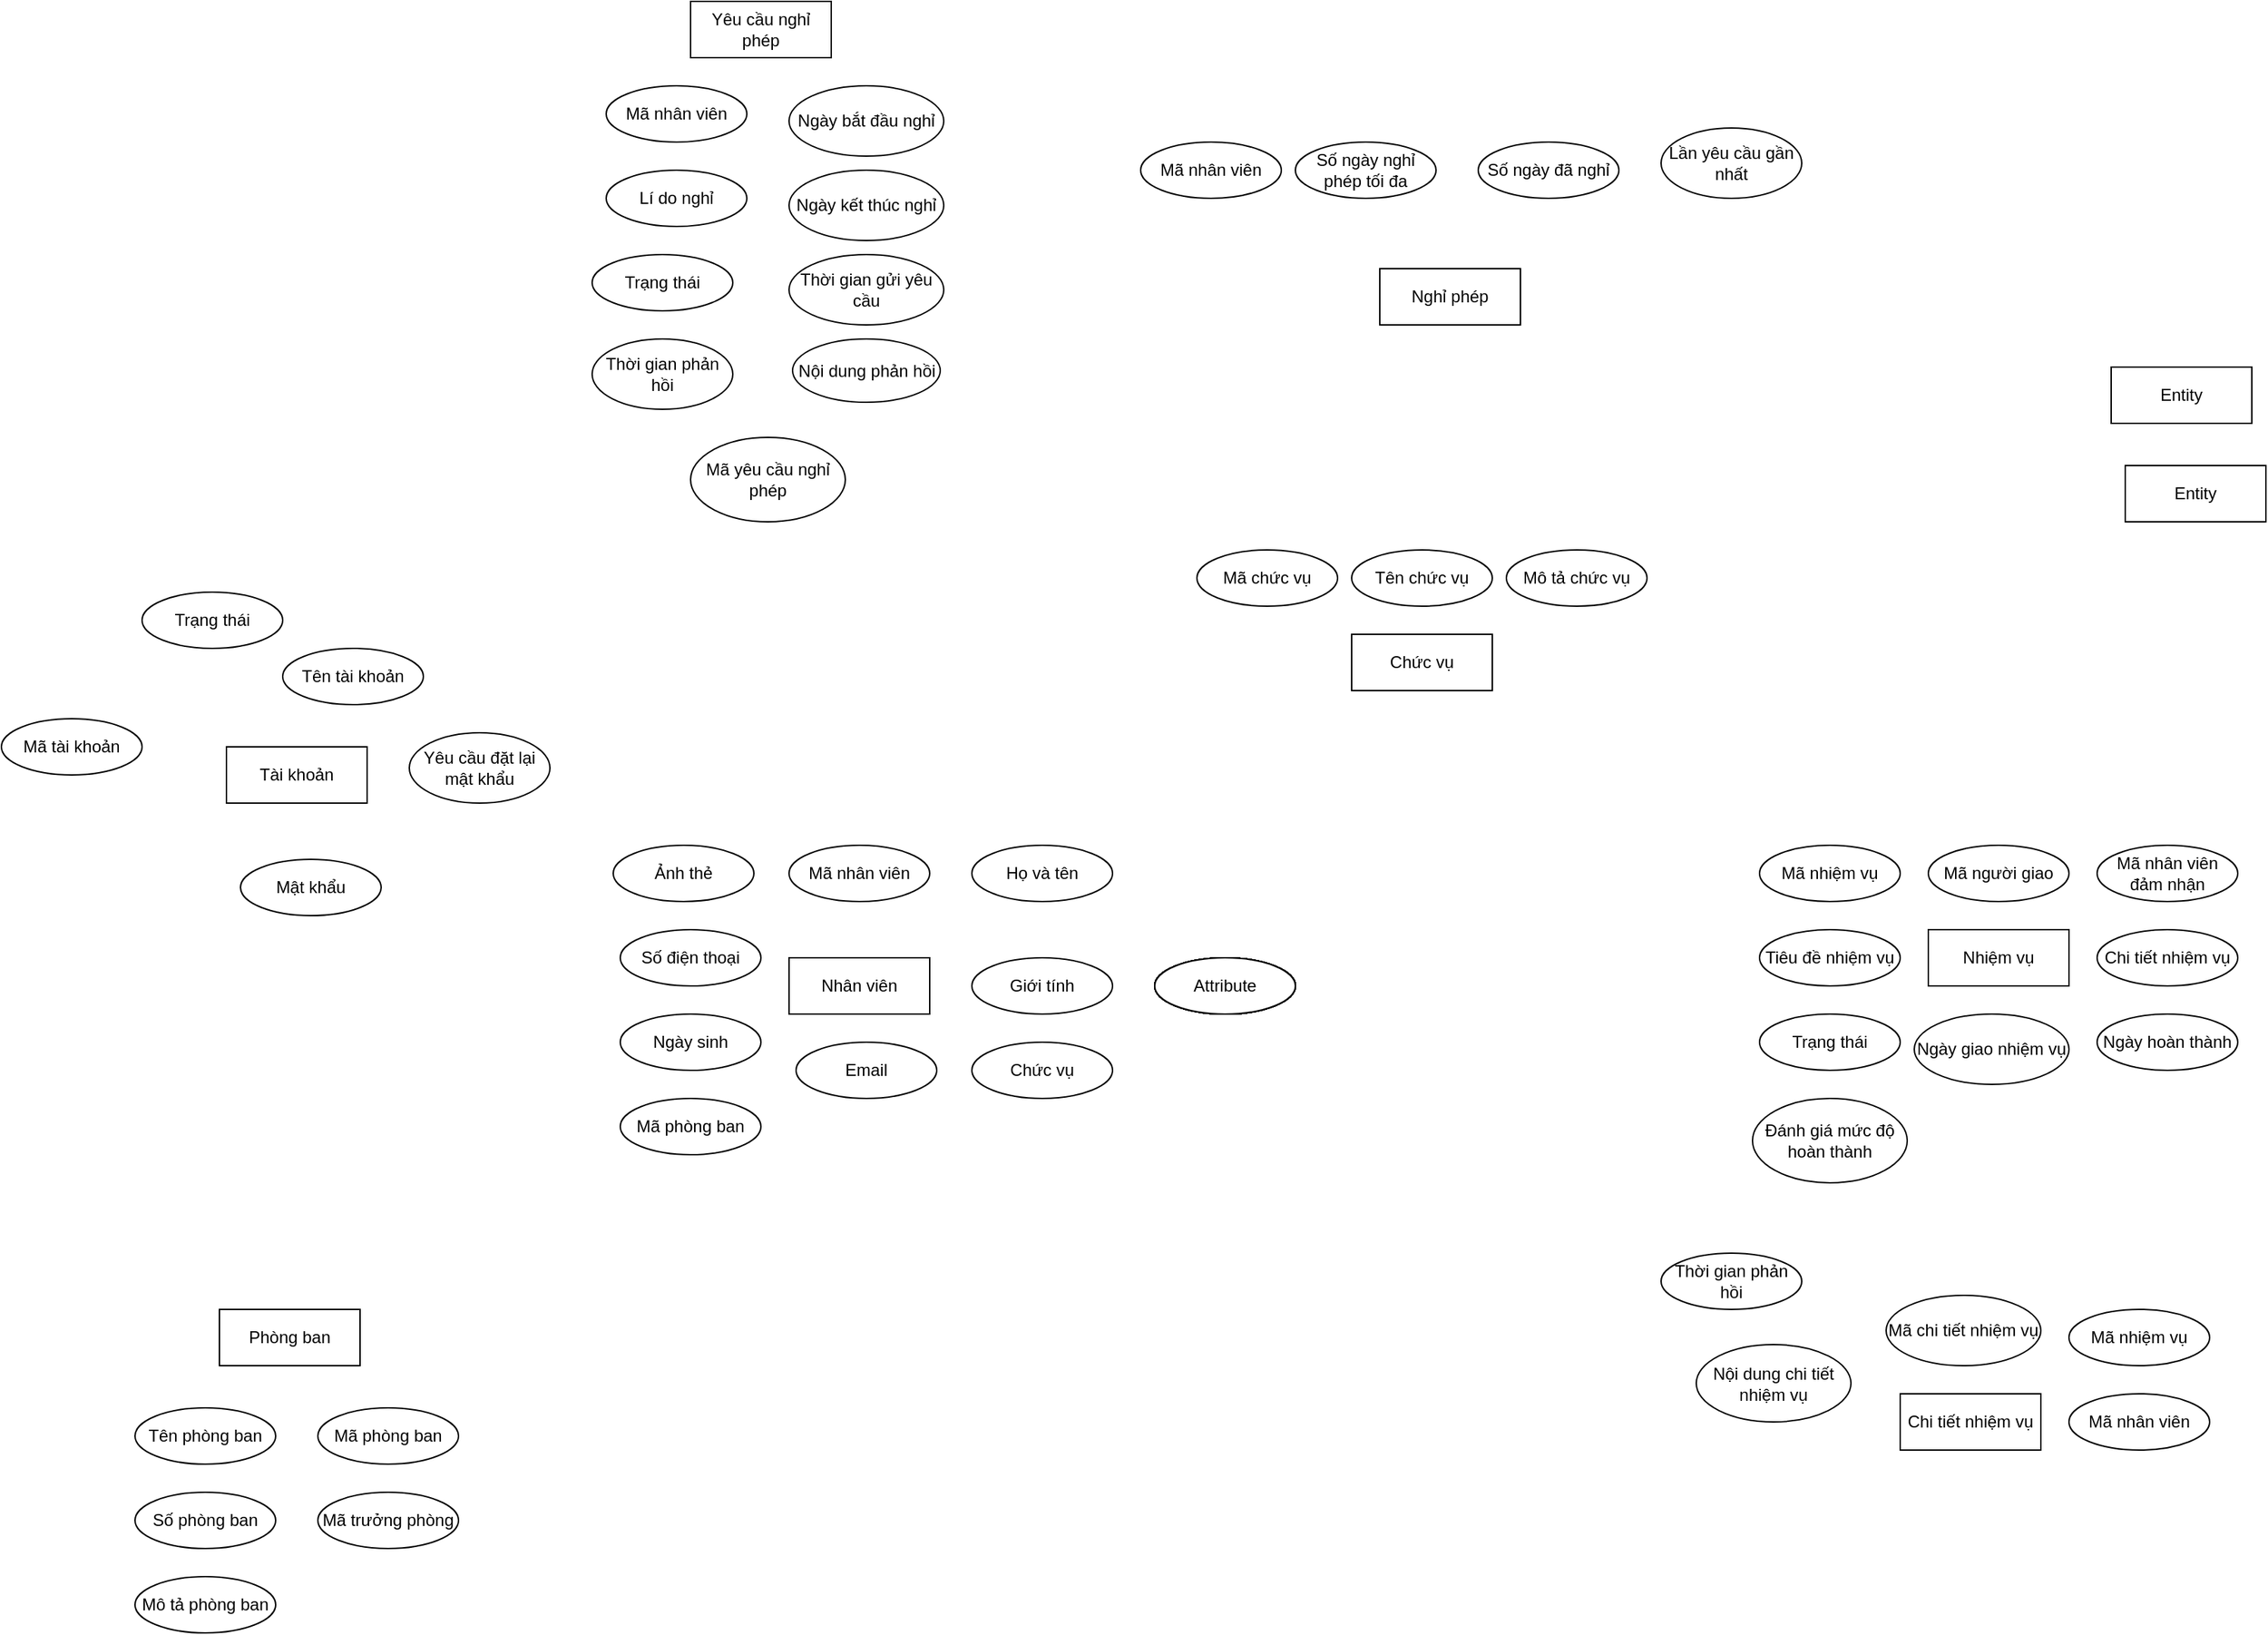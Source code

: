<mxfile version="20.5.3" type="device"><diagram id="R2lEEEUBdFMjLlhIrx00" name="Page-1"><mxGraphModel dx="3122" dy="832" grid="1" gridSize="10" guides="1" tooltips="1" connect="1" arrows="1" fold="1" page="1" pageScale="1" pageWidth="850" pageHeight="1100" math="0" shadow="0" extFonts="Permanent Marker^https://fonts.googleapis.com/css?family=Permanent+Marker"><root><mxCell id="0"/><mxCell id="1" parent="0"/><mxCell id="XuX1j1Z_nKj4zuZ1JITj-2" value="Nhiệm vụ" style="whiteSpace=wrap;html=1;align=center;" parent="1" vertex="1"><mxGeometry x="460" y="690" width="100" height="40" as="geometry"/></mxCell><mxCell id="XuX1j1Z_nKj4zuZ1JITj-3" value="Nhân viên" style="whiteSpace=wrap;html=1;align=center;" parent="1" vertex="1"><mxGeometry x="-350" y="710" width="100" height="40" as="geometry"/></mxCell><mxCell id="XuX1j1Z_nKj4zuZ1JITj-4" value="Chức vụ" style="whiteSpace=wrap;html=1;align=center;" parent="1" vertex="1"><mxGeometry x="50" y="480" width="100" height="40" as="geometry"/></mxCell><mxCell id="XuX1j1Z_nKj4zuZ1JITj-5" value="Entity" style="whiteSpace=wrap;html=1;align=center;" parent="1" vertex="1"><mxGeometry x="600" y="360" width="100" height="40" as="geometry"/></mxCell><mxCell id="XuX1j1Z_nKj4zuZ1JITj-6" value="Phòng ban" style="whiteSpace=wrap;html=1;align=center;" parent="1" vertex="1"><mxGeometry x="-755" y="960" width="100" height="40" as="geometry"/></mxCell><mxCell id="XuX1j1Z_nKj4zuZ1JITj-7" value="Tài khoản" style="whiteSpace=wrap;html=1;align=center;" parent="1" vertex="1"><mxGeometry x="-750" y="560" width="100" height="40" as="geometry"/></mxCell><mxCell id="XuX1j1Z_nKj4zuZ1JITj-8" value="Entity" style="whiteSpace=wrap;html=1;align=center;" parent="1" vertex="1"><mxGeometry x="590" y="290" width="100" height="40" as="geometry"/></mxCell><mxCell id="XuX1j1Z_nKj4zuZ1JITj-9" value="Yêu cầu nghỉ phép" style="whiteSpace=wrap;html=1;align=center;" parent="1" vertex="1"><mxGeometry x="-420" y="30" width="100" height="40" as="geometry"/></mxCell><mxCell id="XuX1j1Z_nKj4zuZ1JITj-10" value="Nghỉ phép" style="whiteSpace=wrap;html=1;align=center;" parent="1" vertex="1"><mxGeometry x="70" y="220" width="100" height="40" as="geometry"/></mxCell><mxCell id="XuX1j1Z_nKj4zuZ1JITj-12" value="Mã nhân viên" style="ellipse;whiteSpace=wrap;html=1;align=center;" parent="1" vertex="1"><mxGeometry x="-100" y="130" width="100" height="40" as="geometry"/></mxCell><mxCell id="XuX1j1Z_nKj4zuZ1JITj-14" value="Lần yêu cầu gần nhất" style="ellipse;whiteSpace=wrap;html=1;align=center;" parent="1" vertex="1"><mxGeometry x="270" y="120" width="100" height="50" as="geometry"/></mxCell><mxCell id="XuX1j1Z_nKj4zuZ1JITj-15" value="Số ngày đã nghỉ" style="ellipse;whiteSpace=wrap;html=1;align=center;" parent="1" vertex="1"><mxGeometry x="140" y="130" width="100" height="40" as="geometry"/></mxCell><mxCell id="XuX1j1Z_nKj4zuZ1JITj-16" value="Số ngày nghỉ phép tối đa" style="ellipse;whiteSpace=wrap;html=1;align=center;" parent="1" vertex="1"><mxGeometry x="10" y="130" width="100" height="40" as="geometry"/></mxCell><mxCell id="XuX1j1Z_nKj4zuZ1JITj-18" value="Mã nhân viên" style="ellipse;whiteSpace=wrap;html=1;align=center;" parent="1" vertex="1"><mxGeometry x="-350" y="630" width="100" height="40" as="geometry"/></mxCell><mxCell id="XuX1j1Z_nKj4zuZ1JITj-19" value="Thời gian phản hồi" style="ellipse;whiteSpace=wrap;html=1;align=center;" parent="1" vertex="1"><mxGeometry x="270" y="920" width="100" height="40" as="geometry"/></mxCell><mxCell id="XuX1j1Z_nKj4zuZ1JITj-20" value="Nội dung chi tiết nhiệm vụ" style="ellipse;whiteSpace=wrap;html=1;align=center;" parent="1" vertex="1"><mxGeometry x="295" y="985" width="110" height="55" as="geometry"/></mxCell><mxCell id="XuX1j1Z_nKj4zuZ1JITj-21" value="Ngày hoàn thành" style="ellipse;whiteSpace=wrap;html=1;align=center;" parent="1" vertex="1"><mxGeometry x="580" y="750" width="100" height="40" as="geometry"/></mxCell><mxCell id="XuX1j1Z_nKj4zuZ1JITj-22" value="Ngày giao nhiệm vụ" style="ellipse;whiteSpace=wrap;html=1;align=center;" parent="1" vertex="1"><mxGeometry x="450" y="750" width="110" height="50" as="geometry"/></mxCell><mxCell id="XuX1j1Z_nKj4zuZ1JITj-23" value="Trạng thái" style="ellipse;whiteSpace=wrap;html=1;align=center;" parent="1" vertex="1"><mxGeometry x="340" y="750" width="100" height="40" as="geometry"/></mxCell><mxCell id="XuX1j1Z_nKj4zuZ1JITj-24" value="Chi tiết nhiệm vụ" style="ellipse;whiteSpace=wrap;html=1;align=center;" parent="1" vertex="1"><mxGeometry x="580" y="690" width="100" height="40" as="geometry"/></mxCell><mxCell id="XuX1j1Z_nKj4zuZ1JITj-25" value="Mã nhân viên đảm nhận" style="ellipse;whiteSpace=wrap;html=1;align=center;" parent="1" vertex="1"><mxGeometry x="580" y="630" width="100" height="40" as="geometry"/></mxCell><mxCell id="XuX1j1Z_nKj4zuZ1JITj-26" value="Mã người giao" style="ellipse;whiteSpace=wrap;html=1;align=center;" parent="1" vertex="1"><mxGeometry x="460" y="630" width="100" height="40" as="geometry"/></mxCell><mxCell id="XuX1j1Z_nKj4zuZ1JITj-27" value="Mã nhiệm vụ" style="ellipse;whiteSpace=wrap;html=1;align=center;" parent="1" vertex="1"><mxGeometry x="340" y="630" width="100" height="40" as="geometry"/></mxCell><mxCell id="XuX1j1Z_nKj4zuZ1JITj-28" value="Tiêu đề nhiệm vụ" style="ellipse;whiteSpace=wrap;html=1;align=center;" parent="1" vertex="1"><mxGeometry x="340" y="690" width="100" height="40" as="geometry"/></mxCell><mxCell id="XuX1j1Z_nKj4zuZ1JITj-29" value="Mô tả phòng ban" style="ellipse;whiteSpace=wrap;html=1;align=center;" parent="1" vertex="1"><mxGeometry x="-815" y="1150" width="100" height="40" as="geometry"/></mxCell><mxCell id="XuX1j1Z_nKj4zuZ1JITj-30" value="Mã trưởng phòng" style="ellipse;whiteSpace=wrap;html=1;align=center;" parent="1" vertex="1"><mxGeometry x="-685" y="1090" width="100" height="40" as="geometry"/></mxCell><mxCell id="XuX1j1Z_nKj4zuZ1JITj-31" value="Số phòng ban" style="ellipse;whiteSpace=wrap;html=1;align=center;" parent="1" vertex="1"><mxGeometry x="-815" y="1090" width="100" height="40" as="geometry"/></mxCell><mxCell id="XuX1j1Z_nKj4zuZ1JITj-32" value="Tên phòng ban" style="ellipse;whiteSpace=wrap;html=1;align=center;" parent="1" vertex="1"><mxGeometry x="-815" y="1030" width="100" height="40" as="geometry"/></mxCell><mxCell id="XuX1j1Z_nKj4zuZ1JITj-33" value="Mã phòng ban" style="ellipse;whiteSpace=wrap;html=1;align=center;" parent="1" vertex="1"><mxGeometry x="-685" y="1030" width="100" height="40" as="geometry"/></mxCell><mxCell id="XuX1j1Z_nKj4zuZ1JITj-34" value="Yêu cầu đặt lại mật khẩu" style="ellipse;whiteSpace=wrap;html=1;align=center;" parent="1" vertex="1"><mxGeometry x="-620" y="550" width="100" height="50" as="geometry"/></mxCell><mxCell id="XuX1j1Z_nKj4zuZ1JITj-35" value="Mật khẩu" style="ellipse;whiteSpace=wrap;html=1;align=center;" parent="1" vertex="1"><mxGeometry x="-740" y="640" width="100" height="40" as="geometry"/></mxCell><mxCell id="XuX1j1Z_nKj4zuZ1JITj-36" value="Tên tài khoản" style="ellipse;whiteSpace=wrap;html=1;align=center;" parent="1" vertex="1"><mxGeometry x="-710" y="490" width="100" height="40" as="geometry"/></mxCell><mxCell id="XuX1j1Z_nKj4zuZ1JITj-37" value="Trạng thái" style="ellipse;whiteSpace=wrap;html=1;align=center;" parent="1" vertex="1"><mxGeometry x="-810" y="450" width="100" height="40" as="geometry"/></mxCell><mxCell id="XuX1j1Z_nKj4zuZ1JITj-38" value="Mã tài khoản" style="ellipse;whiteSpace=wrap;html=1;align=center;" parent="1" vertex="1"><mxGeometry x="-910" y="540" width="100" height="40" as="geometry"/></mxCell><mxCell id="XuX1j1Z_nKj4zuZ1JITj-39" value="Nội dung phản hồi" style="ellipse;whiteSpace=wrap;html=1;align=center;" parent="1" vertex="1"><mxGeometry x="-347.5" y="270" width="105" height="45" as="geometry"/></mxCell><mxCell id="XuX1j1Z_nKj4zuZ1JITj-40" value="Thời gian phản hồi" style="ellipse;whiteSpace=wrap;html=1;align=center;" parent="1" vertex="1"><mxGeometry x="-490" y="270" width="100" height="50" as="geometry"/></mxCell><mxCell id="XuX1j1Z_nKj4zuZ1JITj-41" value="Thời gian gửi yêu cầu" style="ellipse;whiteSpace=wrap;html=1;align=center;" parent="1" vertex="1"><mxGeometry x="-350" y="210" width="110" height="50" as="geometry"/></mxCell><mxCell id="XuX1j1Z_nKj4zuZ1JITj-42" value="Trạng thái" style="ellipse;whiteSpace=wrap;html=1;align=center;" parent="1" vertex="1"><mxGeometry x="-490" y="210" width="100" height="40" as="geometry"/></mxCell><mxCell id="XuX1j1Z_nKj4zuZ1JITj-43" value="Lí do nghỉ" style="ellipse;whiteSpace=wrap;html=1;align=center;" parent="1" vertex="1"><mxGeometry x="-480" y="150" width="100" height="40" as="geometry"/></mxCell><mxCell id="XuX1j1Z_nKj4zuZ1JITj-44" value="Ngày kết thúc nghỉ" style="ellipse;whiteSpace=wrap;html=1;align=center;" parent="1" vertex="1"><mxGeometry x="-350" y="150" width="110" height="50" as="geometry"/></mxCell><mxCell id="XuX1j1Z_nKj4zuZ1JITj-45" value="Ngày bắt đầu nghỉ" style="ellipse;whiteSpace=wrap;html=1;align=center;" parent="1" vertex="1"><mxGeometry x="-350" y="90" width="110" height="50" as="geometry"/></mxCell><mxCell id="XuX1j1Z_nKj4zuZ1JITj-46" value="Mã nhân viên" style="ellipse;whiteSpace=wrap;html=1;align=center;" parent="1" vertex="1"><mxGeometry x="-480" y="90" width="100" height="40" as="geometry"/></mxCell><mxCell id="XuX1j1Z_nKj4zuZ1JITj-47" value="Mã yêu cầu nghỉ phép" style="ellipse;whiteSpace=wrap;html=1;align=center;" parent="1" vertex="1"><mxGeometry x="-420" y="340" width="110" height="60" as="geometry"/></mxCell><mxCell id="XuX1j1Z_nKj4zuZ1JITj-53" value="Đánh giá mức độ hoàn thành" style="ellipse;whiteSpace=wrap;html=1;align=center;" parent="1" vertex="1"><mxGeometry x="335" y="810" width="110" height="60" as="geometry"/></mxCell><mxCell id="XuX1j1Z_nKj4zuZ1JITj-54" value="Chi tiết nhiệm vụ" style="whiteSpace=wrap;html=1;align=center;" parent="1" vertex="1"><mxGeometry x="440" y="1020" width="100" height="40" as="geometry"/></mxCell><mxCell id="XuX1j1Z_nKj4zuZ1JITj-55" value="Mã nhân viên" style="ellipse;whiteSpace=wrap;html=1;align=center;" parent="1" vertex="1"><mxGeometry x="560" y="1020" width="100" height="40" as="geometry"/></mxCell><mxCell id="XuX1j1Z_nKj4zuZ1JITj-56" value="Mã nhiệm vụ" style="ellipse;whiteSpace=wrap;html=1;align=center;" parent="1" vertex="1"><mxGeometry x="560" y="960" width="100" height="40" as="geometry"/></mxCell><mxCell id="XuX1j1Z_nKj4zuZ1JITj-57" value="Mã chi tiết nhiệm vụ" style="ellipse;whiteSpace=wrap;html=1;align=center;" parent="1" vertex="1"><mxGeometry x="430" y="950" width="110" height="50" as="geometry"/></mxCell><mxCell id="XuX1j1Z_nKj4zuZ1JITj-58" value="Attribute" style="ellipse;whiteSpace=wrap;html=1;align=center;" parent="1" vertex="1"><mxGeometry x="-90" y="710" width="100" height="40" as="geometry"/></mxCell><mxCell id="XuX1j1Z_nKj4zuZ1JITj-59" value="Attribute" style="ellipse;whiteSpace=wrap;html=1;align=center;" parent="1" vertex="1"><mxGeometry x="-90" y="710" width="100" height="40" as="geometry"/></mxCell><mxCell id="XuX1j1Z_nKj4zuZ1JITj-60" value="Attribute" style="ellipse;whiteSpace=wrap;html=1;align=center;" parent="1" vertex="1"><mxGeometry x="-90" y="710" width="100" height="40" as="geometry"/></mxCell><mxCell id="XuX1j1Z_nKj4zuZ1JITj-61" value="Attribute" style="ellipse;whiteSpace=wrap;html=1;align=center;" parent="1" vertex="1"><mxGeometry x="-90" y="710" width="100" height="40" as="geometry"/></mxCell><mxCell id="XuX1j1Z_nKj4zuZ1JITj-62" value="Attribute" style="ellipse;whiteSpace=wrap;html=1;align=center;" parent="1" vertex="1"><mxGeometry x="-90" y="710" width="100" height="40" as="geometry"/></mxCell><mxCell id="XuX1j1Z_nKj4zuZ1JITj-63" value="Attribute" style="ellipse;whiteSpace=wrap;html=1;align=center;" parent="1" vertex="1"><mxGeometry x="-90" y="710" width="100" height="40" as="geometry"/></mxCell><mxCell id="XuX1j1Z_nKj4zuZ1JITj-64" value="Attribute" style="ellipse;whiteSpace=wrap;html=1;align=center;" parent="1" vertex="1"><mxGeometry x="-90" y="710" width="100" height="40" as="geometry"/></mxCell><mxCell id="XuX1j1Z_nKj4zuZ1JITj-65" value="Attribute" style="ellipse;whiteSpace=wrap;html=1;align=center;" parent="1" vertex="1"><mxGeometry x="-90" y="710" width="100" height="40" as="geometry"/></mxCell><mxCell id="XuX1j1Z_nKj4zuZ1JITj-66" value="Attribute" style="ellipse;whiteSpace=wrap;html=1;align=center;" parent="1" vertex="1"><mxGeometry x="-90" y="710" width="100" height="40" as="geometry"/></mxCell><mxCell id="XuX1j1Z_nKj4zuZ1JITj-67" value="Attribute" style="ellipse;whiteSpace=wrap;html=1;align=center;" parent="1" vertex="1"><mxGeometry x="-90" y="710" width="100" height="40" as="geometry"/></mxCell><mxCell id="XuX1j1Z_nKj4zuZ1JITj-68" value="Attribute" style="ellipse;whiteSpace=wrap;html=1;align=center;" parent="1" vertex="1"><mxGeometry x="-90" y="710" width="100" height="40" as="geometry"/></mxCell><mxCell id="XuX1j1Z_nKj4zuZ1JITj-69" value="Attribute" style="ellipse;whiteSpace=wrap;html=1;align=center;" parent="1" vertex="1"><mxGeometry x="-90" y="710" width="100" height="40" as="geometry"/></mxCell><mxCell id="XuX1j1Z_nKj4zuZ1JITj-70" value="Attribute" style="ellipse;whiteSpace=wrap;html=1;align=center;" parent="1" vertex="1"><mxGeometry x="-90" y="710" width="100" height="40" as="geometry"/></mxCell><mxCell id="XuX1j1Z_nKj4zuZ1JITj-71" value="Attribute" style="ellipse;whiteSpace=wrap;html=1;align=center;" parent="1" vertex="1"><mxGeometry x="-90" y="710" width="100" height="40" as="geometry"/></mxCell><mxCell id="XuX1j1Z_nKj4zuZ1JITj-72" value="Attribute" style="ellipse;whiteSpace=wrap;html=1;align=center;" parent="1" vertex="1"><mxGeometry x="-90" y="710" width="100" height="40" as="geometry"/></mxCell><mxCell id="XuX1j1Z_nKj4zuZ1JITj-73" value="Attribute" style="ellipse;whiteSpace=wrap;html=1;align=center;" parent="1" vertex="1"><mxGeometry x="-90" y="710" width="100" height="40" as="geometry"/></mxCell><mxCell id="XuX1j1Z_nKj4zuZ1JITj-74" value="Mô tả chức vụ" style="ellipse;whiteSpace=wrap;html=1;align=center;" parent="1" vertex="1"><mxGeometry x="160" y="420" width="100" height="40" as="geometry"/></mxCell><mxCell id="XuX1j1Z_nKj4zuZ1JITj-75" value="Tên chức vụ" style="ellipse;whiteSpace=wrap;html=1;align=center;" parent="1" vertex="1"><mxGeometry x="50" y="420" width="100" height="40" as="geometry"/></mxCell><mxCell id="XuX1j1Z_nKj4zuZ1JITj-76" value="Mã chức vụ" style="ellipse;whiteSpace=wrap;html=1;align=center;" parent="1" vertex="1"><mxGeometry x="-60" y="420" width="100" height="40" as="geometry"/></mxCell><mxCell id="XuX1j1Z_nKj4zuZ1JITj-77" value="Mã phòng ban" style="ellipse;whiteSpace=wrap;html=1;align=center;" parent="1" vertex="1"><mxGeometry x="-470" y="810" width="100" height="40" as="geometry"/></mxCell><mxCell id="XuX1j1Z_nKj4zuZ1JITj-78" value="Ảnh thẻ" style="ellipse;whiteSpace=wrap;html=1;align=center;" parent="1" vertex="1"><mxGeometry x="-475" y="630" width="100" height="40" as="geometry"/></mxCell><mxCell id="XuX1j1Z_nKj4zuZ1JITj-79" value="Số điện thoại" style="ellipse;whiteSpace=wrap;html=1;align=center;" parent="1" vertex="1"><mxGeometry x="-470" y="690" width="100" height="40" as="geometry"/></mxCell><mxCell id="XuX1j1Z_nKj4zuZ1JITj-80" value="Ngày sinh" style="ellipse;whiteSpace=wrap;html=1;align=center;" parent="1" vertex="1"><mxGeometry x="-470" y="750" width="100" height="40" as="geometry"/></mxCell><mxCell id="XuX1j1Z_nKj4zuZ1JITj-81" value="Email" style="ellipse;whiteSpace=wrap;html=1;align=center;" parent="1" vertex="1"><mxGeometry x="-345" y="770" width="100" height="40" as="geometry"/></mxCell><mxCell id="XuX1j1Z_nKj4zuZ1JITj-82" value="Chức vụ" style="ellipse;whiteSpace=wrap;html=1;align=center;" parent="1" vertex="1"><mxGeometry x="-220" y="770" width="100" height="40" as="geometry"/></mxCell><mxCell id="XuX1j1Z_nKj4zuZ1JITj-83" value="Giới tính" style="ellipse;whiteSpace=wrap;html=1;align=center;" parent="1" vertex="1"><mxGeometry x="-220" y="710" width="100" height="40" as="geometry"/></mxCell><mxCell id="XuX1j1Z_nKj4zuZ1JITj-84" value="Họ và tên" style="ellipse;whiteSpace=wrap;html=1;align=center;" parent="1" vertex="1"><mxGeometry x="-220" y="630" width="100" height="40" as="geometry"/></mxCell></root></mxGraphModel></diagram></mxfile>